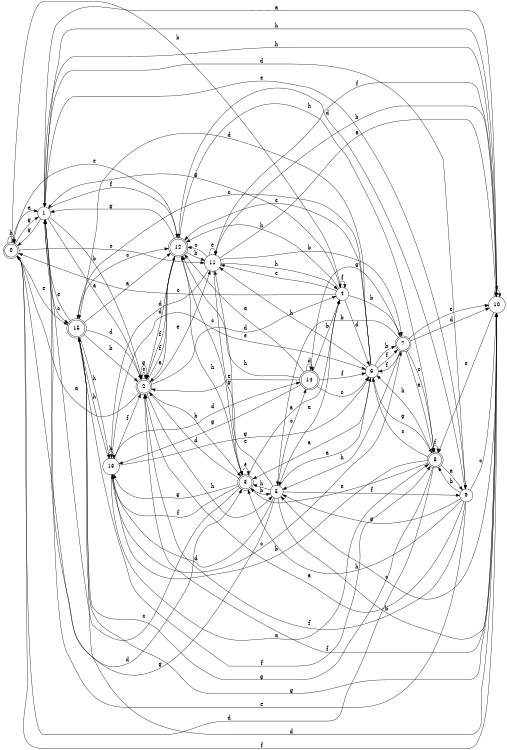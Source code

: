 digraph n13_6 {
__start0 [label="" shape="none"];

rankdir=LR;
size="8,5";

s0 [style="rounded,filled", color="black", fillcolor="white" shape="doublecircle", label="0"];
s1 [style="filled", color="black", fillcolor="white" shape="circle", label="1"];
s2 [style="rounded,filled", color="black", fillcolor="white" shape="doublecircle", label="2"];
s3 [style="rounded,filled", color="black", fillcolor="white" shape="doublecircle", label="3"];
s4 [style="filled", color="black", fillcolor="white" shape="circle", label="4"];
s5 [style="filled", color="black", fillcolor="white" shape="circle", label="5"];
s6 [style="filled", color="black", fillcolor="white" shape="circle", label="6"];
s7 [style="rounded,filled", color="black", fillcolor="white" shape="doublecircle", label="7"];
s8 [style="rounded,filled", color="black", fillcolor="white" shape="doublecircle", label="8"];
s9 [style="filled", color="black", fillcolor="white" shape="circle", label="9"];
s10 [style="filled", color="black", fillcolor="white" shape="circle", label="10"];
s11 [style="filled", color="black", fillcolor="white" shape="circle", label="11"];
s12 [style="rounded,filled", color="black", fillcolor="white" shape="doublecircle", label="12"];
s13 [style="filled", color="black", fillcolor="white" shape="circle", label="13"];
s14 [style="rounded,filled", color="black", fillcolor="white" shape="doublecircle", label="14"];
s15 [style="rounded,filled", color="black", fillcolor="white" shape="doublecircle", label="15"];
s0 -> s1 [label="a"];
s0 -> s4 [label="b"];
s0 -> s11 [label="c"];
s0 -> s3 [label="d"];
s0 -> s15 [label="e"];
s0 -> s10 [label="f"];
s0 -> s1 [label="g"];
s0 -> s0 [label="h"];
s1 -> s2 [label="a"];
s1 -> s2 [label="b"];
s1 -> s15 [label="c"];
s1 -> s9 [label="d"];
s1 -> s9 [label="e"];
s1 -> s12 [label="f"];
s1 -> s0 [label="g"];
s1 -> s10 [label="h"];
s2 -> s0 [label="a"];
s2 -> s3 [label="b"];
s2 -> s2 [label="c"];
s2 -> s4 [label="d"];
s2 -> s11 [label="e"];
s2 -> s12 [label="f"];
s2 -> s2 [label="g"];
s2 -> s5 [label="h"];
s3 -> s4 [label="a"];
s3 -> s5 [label="b"];
s3 -> s1 [label="c"];
s3 -> s2 [label="d"];
s3 -> s3 [label="e"];
s3 -> s13 [label="f"];
s3 -> s13 [label="g"];
s3 -> s12 [label="h"];
s4 -> s5 [label="a"];
s4 -> s7 [label="b"];
s4 -> s0 [label="c"];
s4 -> s6 [label="d"];
s4 -> s11 [label="e"];
s4 -> s4 [label="f"];
s4 -> s1 [label="g"];
s4 -> s12 [label="h"];
s5 -> s6 [label="a"];
s5 -> s10 [label="b"];
s5 -> s14 [label="c"];
s5 -> s13 [label="d"];
s5 -> s11 [label="e"];
s5 -> s9 [label="f"];
s5 -> s1 [label="g"];
s5 -> s3 [label="h"];
s6 -> s3 [label="a"];
s6 -> s7 [label="b"];
s6 -> s15 [label="c"];
s6 -> s15 [label="d"];
s6 -> s12 [label="e"];
s6 -> s7 [label="f"];
s6 -> s8 [label="g"];
s6 -> s11 [label="h"];
s7 -> s8 [label="a"];
s7 -> s5 [label="b"];
s7 -> s8 [label="c"];
s7 -> s10 [label="d"];
s7 -> s10 [label="e"];
s7 -> s6 [label="f"];
s7 -> s14 [label="g"];
s7 -> s5 [label="h"];
s8 -> s9 [label="a"];
s8 -> s13 [label="b"];
s8 -> s6 [label="c"];
s8 -> s0 [label="d"];
s8 -> s3 [label="e"];
s8 -> s8 [label="f"];
s8 -> s15 [label="g"];
s8 -> s6 [label="h"];
s9 -> s2 [label="a"];
s9 -> s8 [label="b"];
s9 -> s10 [label="c"];
s9 -> s12 [label="d"];
s9 -> s1 [label="e"];
s9 -> s2 [label="f"];
s9 -> s5 [label="g"];
s9 -> s3 [label="h"];
s10 -> s1 [label="a"];
s10 -> s11 [label="b"];
s10 -> s5 [label="c"];
s10 -> s15 [label="d"];
s10 -> s8 [label="e"];
s10 -> s2 [label="f"];
s10 -> s10 [label="g"];
s10 -> s1 [label="h"];
s11 -> s10 [label="a"];
s11 -> s7 [label="b"];
s11 -> s12 [label="c"];
s11 -> s13 [label="d"];
s11 -> s11 [label="e"];
s11 -> s10 [label="f"];
s11 -> s3 [label="g"];
s11 -> s4 [label="h"];
s12 -> s2 [label="a"];
s12 -> s11 [label="b"];
s12 -> s3 [label="c"];
s12 -> s2 [label="d"];
s12 -> s0 [label="e"];
s12 -> s2 [label="f"];
s12 -> s1 [label="g"];
s12 -> s8 [label="h"];
s13 -> s8 [label="a"];
s13 -> s13 [label="b"];
s13 -> s7 [label="c"];
s13 -> s14 [label="d"];
s13 -> s6 [label="e"];
s13 -> s2 [label="f"];
s13 -> s6 [label="g"];
s13 -> s15 [label="h"];
s14 -> s12 [label="a"];
s14 -> s4 [label="b"];
s14 -> s6 [label="c"];
s14 -> s14 [label="d"];
s14 -> s2 [label="e"];
s14 -> s6 [label="f"];
s14 -> s13 [label="g"];
s14 -> s12 [label="h"];
s15 -> s12 [label="a"];
s15 -> s2 [label="b"];
s15 -> s12 [label="c"];
s15 -> s2 [label="d"];
s15 -> s1 [label="e"];
s15 -> s8 [label="f"];
s15 -> s10 [label="g"];
s15 -> s13 [label="h"];

}